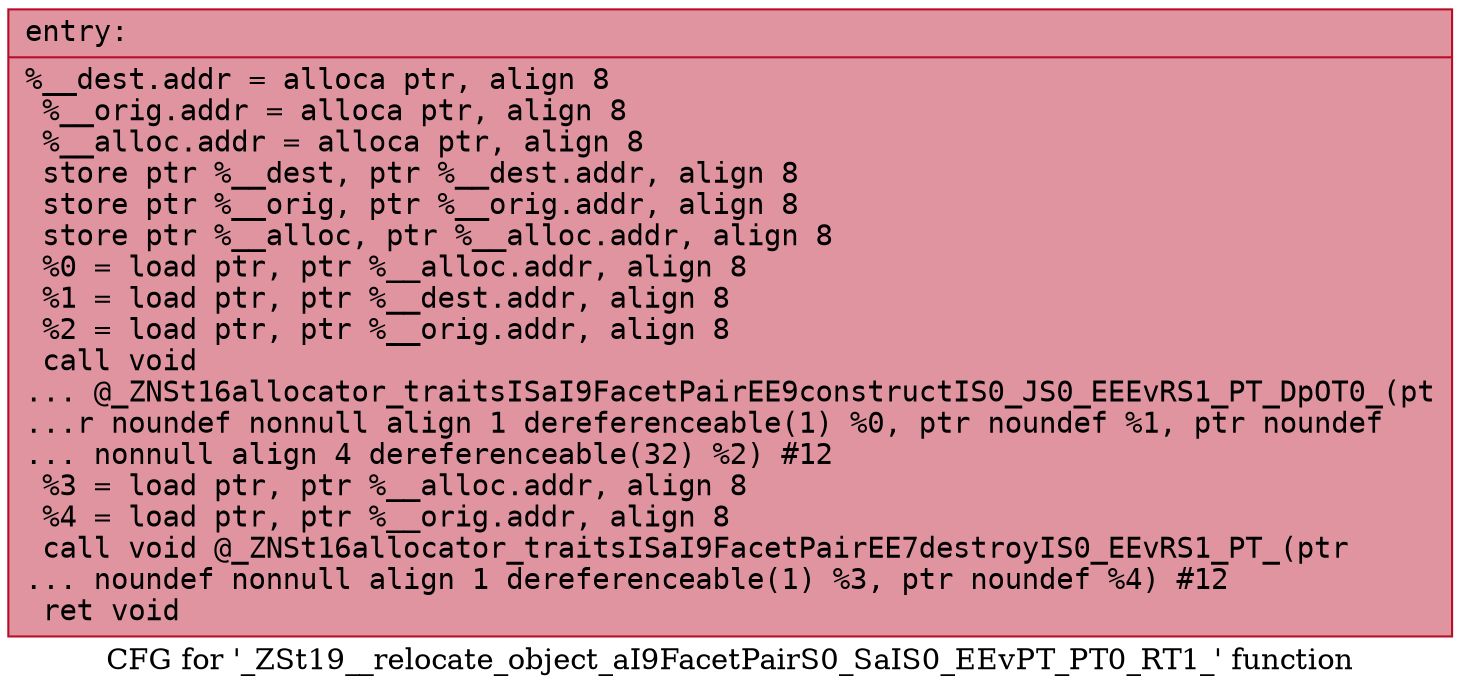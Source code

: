 digraph "CFG for '_ZSt19__relocate_object_aI9FacetPairS0_SaIS0_EEvPT_PT0_RT1_' function" {
	label="CFG for '_ZSt19__relocate_object_aI9FacetPairS0_SaIS0_EEvPT_PT0_RT1_' function";

	Node0x5606e0148350 [shape=record,color="#b70d28ff", style=filled, fillcolor="#b70d2870" fontname="Courier",label="{entry:\l|  %__dest.addr = alloca ptr, align 8\l  %__orig.addr = alloca ptr, align 8\l  %__alloc.addr = alloca ptr, align 8\l  store ptr %__dest, ptr %__dest.addr, align 8\l  store ptr %__orig, ptr %__orig.addr, align 8\l  store ptr %__alloc, ptr %__alloc.addr, align 8\l  %0 = load ptr, ptr %__alloc.addr, align 8\l  %1 = load ptr, ptr %__dest.addr, align 8\l  %2 = load ptr, ptr %__orig.addr, align 8\l  call void\l... @_ZNSt16allocator_traitsISaI9FacetPairEE9constructIS0_JS0_EEEvRS1_PT_DpOT0_(pt\l...r noundef nonnull align 1 dereferenceable(1) %0, ptr noundef %1, ptr noundef\l... nonnull align 4 dereferenceable(32) %2) #12\l  %3 = load ptr, ptr %__alloc.addr, align 8\l  %4 = load ptr, ptr %__orig.addr, align 8\l  call void @_ZNSt16allocator_traitsISaI9FacetPairEE7destroyIS0_EEvRS1_PT_(ptr\l... noundef nonnull align 1 dereferenceable(1) %3, ptr noundef %4) #12\l  ret void\l}"];
}
